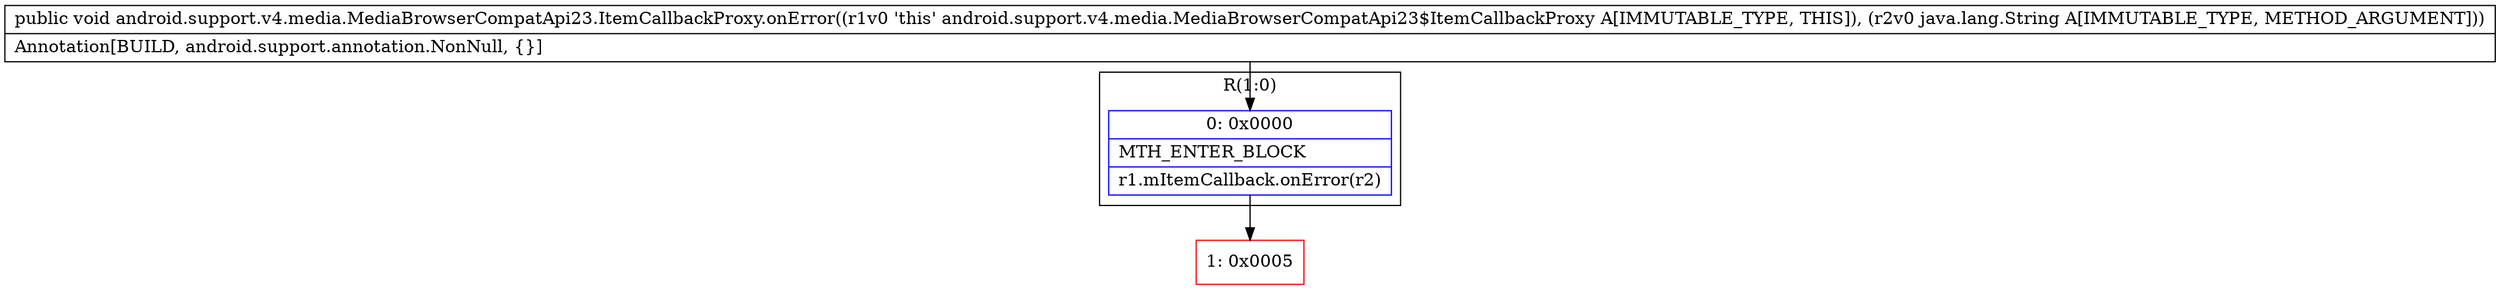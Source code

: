 digraph "CFG forandroid.support.v4.media.MediaBrowserCompatApi23.ItemCallbackProxy.onError(Ljava\/lang\/String;)V" {
subgraph cluster_Region_1898725781 {
label = "R(1:0)";
node [shape=record,color=blue];
Node_0 [shape=record,label="{0\:\ 0x0000|MTH_ENTER_BLOCK\l|r1.mItemCallback.onError(r2)\l}"];
}
Node_1 [shape=record,color=red,label="{1\:\ 0x0005}"];
MethodNode[shape=record,label="{public void android.support.v4.media.MediaBrowserCompatApi23.ItemCallbackProxy.onError((r1v0 'this' android.support.v4.media.MediaBrowserCompatApi23$ItemCallbackProxy A[IMMUTABLE_TYPE, THIS]), (r2v0 java.lang.String A[IMMUTABLE_TYPE, METHOD_ARGUMENT]))  | Annotation[BUILD, android.support.annotation.NonNull, \{\}]\l}"];
MethodNode -> Node_0;
Node_0 -> Node_1;
}

